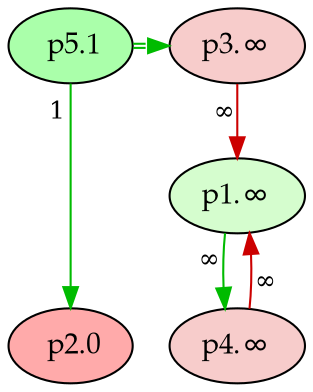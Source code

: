 digraph {
    rankdir="TB"
    node [style=filled fontname="Palatino" fontsize=14]
    node [fillcolor="#AAFFAA"]
    "5" [label=" p5.1"]
    node [fillcolor="#FFAAAA"]
    "2" [label=" p2.0"]
    node [fillcolor="#d5fdce"]
    "1" [label="p1.∞"]
    node [fillcolor="#f7cccb"]
    "3" [label="p3.∞"]
    "4" [label="p4.∞"]
    edge[labeldistance=1.5 fontsize=12]
    edge [color="#CC0000" style="solid" dir="forward" taillabel="∞"]
           "3" -> "1" 
           "4" -> "1" 
    edge [color="#00BB00" style="solid" dir="forward" taillabel="1"]
           "5" -> "2" 
    edge [color="#00BB00" style="solid" dir="forward" taillabel="∞"]
           "1" -> "4" 
    edge [color="#00BB00:#00BB00" style="dashed" dir="forward" taillabel="" constraint=false]
           "5" -> "3" 
    {rank = max 2}
    {rank = min 5}
}

